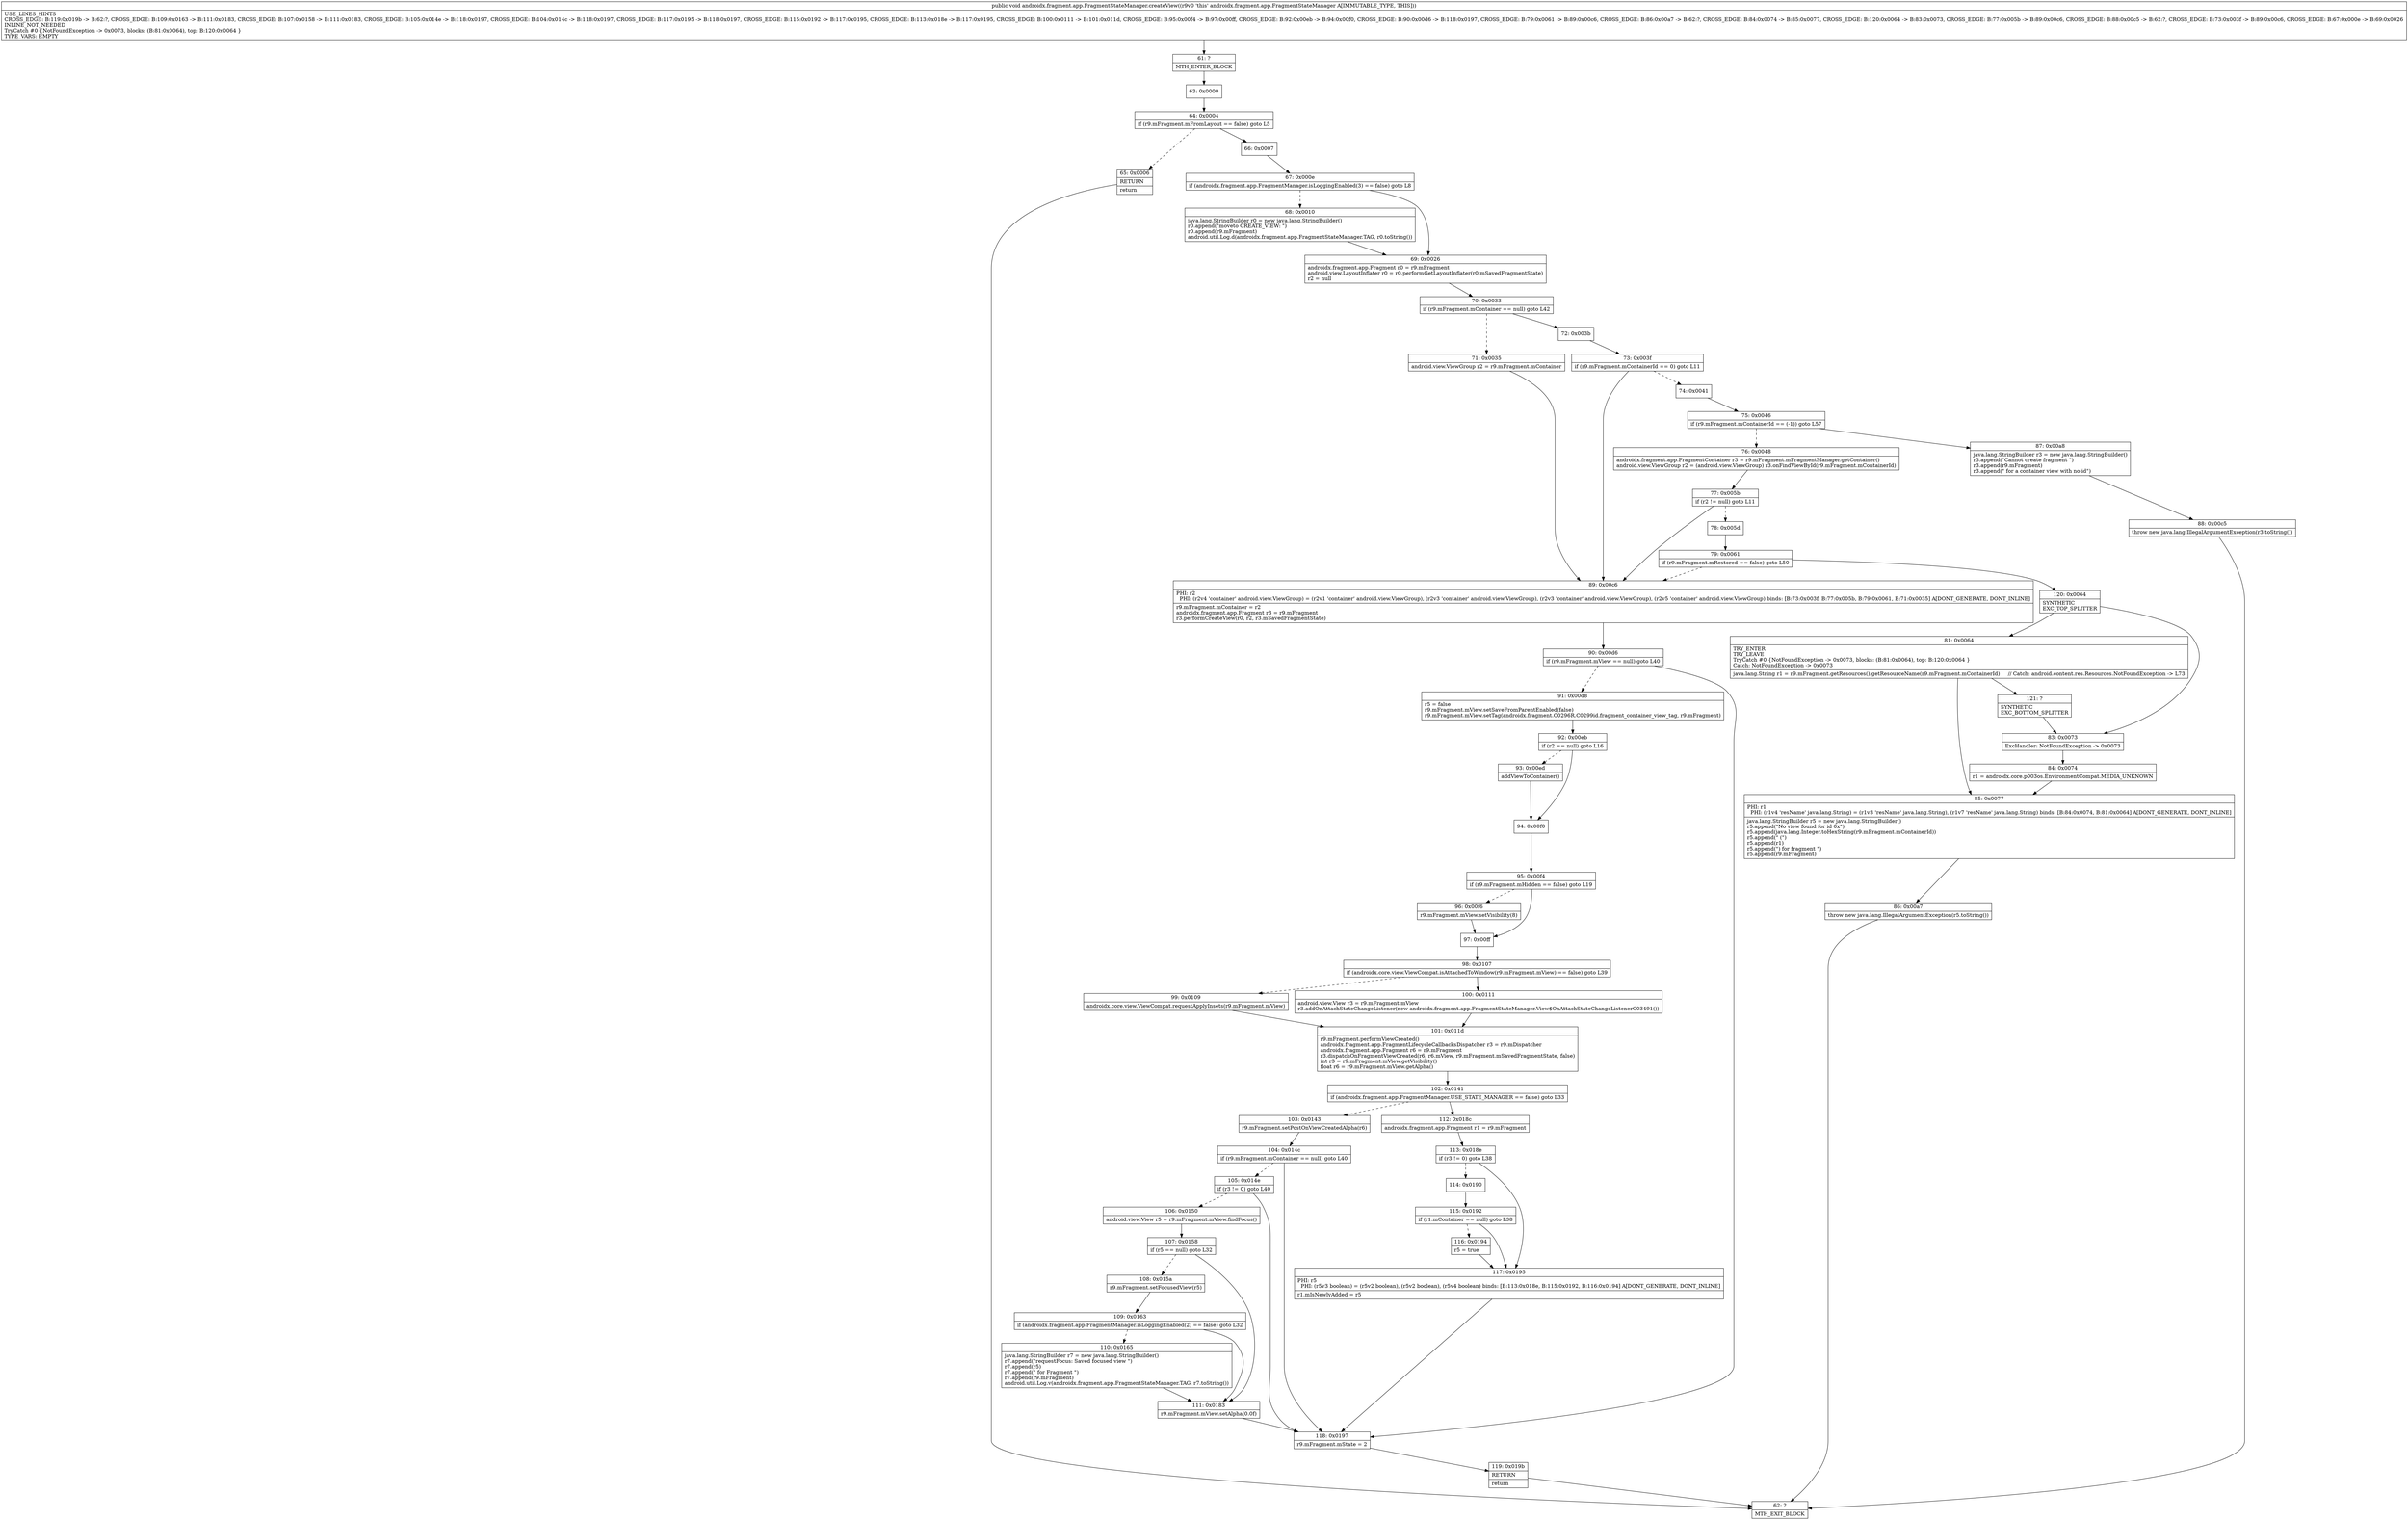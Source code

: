 digraph "CFG forandroidx.fragment.app.FragmentStateManager.createView()V" {
Node_61 [shape=record,label="{61\:\ ?|MTH_ENTER_BLOCK\l}"];
Node_63 [shape=record,label="{63\:\ 0x0000}"];
Node_64 [shape=record,label="{64\:\ 0x0004|if (r9.mFragment.mFromLayout == false) goto L5\l}"];
Node_65 [shape=record,label="{65\:\ 0x0006|RETURN\l|return\l}"];
Node_62 [shape=record,label="{62\:\ ?|MTH_EXIT_BLOCK\l}"];
Node_66 [shape=record,label="{66\:\ 0x0007}"];
Node_67 [shape=record,label="{67\:\ 0x000e|if (androidx.fragment.app.FragmentManager.isLoggingEnabled(3) == false) goto L8\l}"];
Node_68 [shape=record,label="{68\:\ 0x0010|java.lang.StringBuilder r0 = new java.lang.StringBuilder()\lr0.append(\"moveto CREATE_VIEW: \")\lr0.append(r9.mFragment)\landroid.util.Log.d(androidx.fragment.app.FragmentStateManager.TAG, r0.toString())\l}"];
Node_69 [shape=record,label="{69\:\ 0x0026|androidx.fragment.app.Fragment r0 = r9.mFragment\landroid.view.LayoutInflater r0 = r0.performGetLayoutInflater(r0.mSavedFragmentState)\lr2 = null\l}"];
Node_70 [shape=record,label="{70\:\ 0x0033|if (r9.mFragment.mContainer == null) goto L42\l}"];
Node_71 [shape=record,label="{71\:\ 0x0035|android.view.ViewGroup r2 = r9.mFragment.mContainer\l}"];
Node_89 [shape=record,label="{89\:\ 0x00c6|PHI: r2 \l  PHI: (r2v4 'container' android.view.ViewGroup) = (r2v1 'container' android.view.ViewGroup), (r2v3 'container' android.view.ViewGroup), (r2v3 'container' android.view.ViewGroup), (r2v5 'container' android.view.ViewGroup) binds: [B:73:0x003f, B:77:0x005b, B:79:0x0061, B:71:0x0035] A[DONT_GENERATE, DONT_INLINE]\l|r9.mFragment.mContainer = r2\landroidx.fragment.app.Fragment r3 = r9.mFragment\lr3.performCreateView(r0, r2, r3.mSavedFragmentState)\l}"];
Node_90 [shape=record,label="{90\:\ 0x00d6|if (r9.mFragment.mView == null) goto L40\l}"];
Node_91 [shape=record,label="{91\:\ 0x00d8|r5 = false\lr9.mFragment.mView.setSaveFromParentEnabled(false)\lr9.mFragment.mView.setTag(androidx.fragment.C0296R.C0299id.fragment_container_view_tag, r9.mFragment)\l}"];
Node_92 [shape=record,label="{92\:\ 0x00eb|if (r2 == null) goto L16\l}"];
Node_93 [shape=record,label="{93\:\ 0x00ed|addViewToContainer()\l}"];
Node_94 [shape=record,label="{94\:\ 0x00f0}"];
Node_95 [shape=record,label="{95\:\ 0x00f4|if (r9.mFragment.mHidden == false) goto L19\l}"];
Node_96 [shape=record,label="{96\:\ 0x00f6|r9.mFragment.mView.setVisibility(8)\l}"];
Node_97 [shape=record,label="{97\:\ 0x00ff}"];
Node_98 [shape=record,label="{98\:\ 0x0107|if (androidx.core.view.ViewCompat.isAttachedToWindow(r9.mFragment.mView) == false) goto L39\l}"];
Node_99 [shape=record,label="{99\:\ 0x0109|androidx.core.view.ViewCompat.requestApplyInsets(r9.mFragment.mView)\l}"];
Node_101 [shape=record,label="{101\:\ 0x011d|r9.mFragment.performViewCreated()\landroidx.fragment.app.FragmentLifecycleCallbacksDispatcher r3 = r9.mDispatcher\landroidx.fragment.app.Fragment r6 = r9.mFragment\lr3.dispatchOnFragmentViewCreated(r6, r6.mView, r9.mFragment.mSavedFragmentState, false)\lint r3 = r9.mFragment.mView.getVisibility()\lfloat r6 = r9.mFragment.mView.getAlpha()\l}"];
Node_102 [shape=record,label="{102\:\ 0x0141|if (androidx.fragment.app.FragmentManager.USE_STATE_MANAGER == false) goto L33\l}"];
Node_103 [shape=record,label="{103\:\ 0x0143|r9.mFragment.setPostOnViewCreatedAlpha(r6)\l}"];
Node_104 [shape=record,label="{104\:\ 0x014c|if (r9.mFragment.mContainer == null) goto L40\l}"];
Node_105 [shape=record,label="{105\:\ 0x014e|if (r3 != 0) goto L40\l}"];
Node_106 [shape=record,label="{106\:\ 0x0150|android.view.View r5 = r9.mFragment.mView.findFocus()\l}"];
Node_107 [shape=record,label="{107\:\ 0x0158|if (r5 == null) goto L32\l}"];
Node_108 [shape=record,label="{108\:\ 0x015a|r9.mFragment.setFocusedView(r5)\l}"];
Node_109 [shape=record,label="{109\:\ 0x0163|if (androidx.fragment.app.FragmentManager.isLoggingEnabled(2) == false) goto L32\l}"];
Node_110 [shape=record,label="{110\:\ 0x0165|java.lang.StringBuilder r7 = new java.lang.StringBuilder()\lr7.append(\"requestFocus: Saved focused view \")\lr7.append(r5)\lr7.append(\" for Fragment \")\lr7.append(r9.mFragment)\landroid.util.Log.v(androidx.fragment.app.FragmentStateManager.TAG, r7.toString())\l}"];
Node_111 [shape=record,label="{111\:\ 0x0183|r9.mFragment.mView.setAlpha(0.0f)\l}"];
Node_112 [shape=record,label="{112\:\ 0x018c|androidx.fragment.app.Fragment r1 = r9.mFragment\l}"];
Node_113 [shape=record,label="{113\:\ 0x018e|if (r3 != 0) goto L38\l}"];
Node_114 [shape=record,label="{114\:\ 0x0190}"];
Node_115 [shape=record,label="{115\:\ 0x0192|if (r1.mContainer == null) goto L38\l}"];
Node_116 [shape=record,label="{116\:\ 0x0194|r5 = true\l}"];
Node_117 [shape=record,label="{117\:\ 0x0195|PHI: r5 \l  PHI: (r5v3 boolean) = (r5v2 boolean), (r5v2 boolean), (r5v4 boolean) binds: [B:113:0x018e, B:115:0x0192, B:116:0x0194] A[DONT_GENERATE, DONT_INLINE]\l|r1.mIsNewlyAdded = r5\l}"];
Node_100 [shape=record,label="{100\:\ 0x0111|android.view.View r3 = r9.mFragment.mView\lr3.addOnAttachStateChangeListener(new androidx.fragment.app.FragmentStateManager.View$OnAttachStateChangeListenerC03491())\l}"];
Node_118 [shape=record,label="{118\:\ 0x0197|r9.mFragment.mState = 2\l}"];
Node_119 [shape=record,label="{119\:\ 0x019b|RETURN\l|return\l}"];
Node_72 [shape=record,label="{72\:\ 0x003b}"];
Node_73 [shape=record,label="{73\:\ 0x003f|if (r9.mFragment.mContainerId == 0) goto L11\l}"];
Node_74 [shape=record,label="{74\:\ 0x0041}"];
Node_75 [shape=record,label="{75\:\ 0x0046|if (r9.mFragment.mContainerId == (\-1)) goto L57\l}"];
Node_76 [shape=record,label="{76\:\ 0x0048|androidx.fragment.app.FragmentContainer r3 = r9.mFragment.mFragmentManager.getContainer()\landroid.view.ViewGroup r2 = (android.view.ViewGroup) r3.onFindViewById(r9.mFragment.mContainerId)\l}"];
Node_77 [shape=record,label="{77\:\ 0x005b|if (r2 != null) goto L11\l}"];
Node_78 [shape=record,label="{78\:\ 0x005d}"];
Node_79 [shape=record,label="{79\:\ 0x0061|if (r9.mFragment.mRestored == false) goto L50\l}"];
Node_120 [shape=record,label="{120\:\ 0x0064|SYNTHETIC\lEXC_TOP_SPLITTER\l}"];
Node_81 [shape=record,label="{81\:\ 0x0064|TRY_ENTER\lTRY_LEAVE\lTryCatch #0 \{NotFoundException \-\> 0x0073, blocks: (B:81:0x0064), top: B:120:0x0064 \}\lCatch: NotFoundException \-\> 0x0073\l|java.lang.String r1 = r9.mFragment.getResources().getResourceName(r9.mFragment.mContainerId)     \/\/ Catch: android.content.res.Resources.NotFoundException \-\> L73\l}"];
Node_85 [shape=record,label="{85\:\ 0x0077|PHI: r1 \l  PHI: (r1v4 'resName' java.lang.String) = (r1v3 'resName' java.lang.String), (r1v7 'resName' java.lang.String) binds: [B:84:0x0074, B:81:0x0064] A[DONT_GENERATE, DONT_INLINE]\l|java.lang.StringBuilder r5 = new java.lang.StringBuilder()\lr5.append(\"No view found for id 0x\")\lr5.append(java.lang.Integer.toHexString(r9.mFragment.mContainerId))\lr5.append(\" (\")\lr5.append(r1)\lr5.append(\") for fragment \")\lr5.append(r9.mFragment)\l}"];
Node_86 [shape=record,label="{86\:\ 0x00a7|throw new java.lang.IllegalArgumentException(r5.toString())\l}"];
Node_121 [shape=record,label="{121\:\ ?|SYNTHETIC\lEXC_BOTTOM_SPLITTER\l}"];
Node_83 [shape=record,label="{83\:\ 0x0073|ExcHandler: NotFoundException \-\> 0x0073\l}"];
Node_84 [shape=record,label="{84\:\ 0x0074|r1 = androidx.core.p003os.EnvironmentCompat.MEDIA_UNKNOWN\l}"];
Node_87 [shape=record,label="{87\:\ 0x00a8|java.lang.StringBuilder r3 = new java.lang.StringBuilder()\lr3.append(\"Cannot create fragment \")\lr3.append(r9.mFragment)\lr3.append(\" for a container view with no id\")\l}"];
Node_88 [shape=record,label="{88\:\ 0x00c5|throw new java.lang.IllegalArgumentException(r3.toString())\l}"];
MethodNode[shape=record,label="{public void androidx.fragment.app.FragmentStateManager.createView((r9v0 'this' androidx.fragment.app.FragmentStateManager A[IMMUTABLE_TYPE, THIS]))  | USE_LINES_HINTS\lCROSS_EDGE: B:119:0x019b \-\> B:62:?, CROSS_EDGE: B:109:0x0163 \-\> B:111:0x0183, CROSS_EDGE: B:107:0x0158 \-\> B:111:0x0183, CROSS_EDGE: B:105:0x014e \-\> B:118:0x0197, CROSS_EDGE: B:104:0x014c \-\> B:118:0x0197, CROSS_EDGE: B:117:0x0195 \-\> B:118:0x0197, CROSS_EDGE: B:115:0x0192 \-\> B:117:0x0195, CROSS_EDGE: B:113:0x018e \-\> B:117:0x0195, CROSS_EDGE: B:100:0x0111 \-\> B:101:0x011d, CROSS_EDGE: B:95:0x00f4 \-\> B:97:0x00ff, CROSS_EDGE: B:92:0x00eb \-\> B:94:0x00f0, CROSS_EDGE: B:90:0x00d6 \-\> B:118:0x0197, CROSS_EDGE: B:79:0x0061 \-\> B:89:0x00c6, CROSS_EDGE: B:86:0x00a7 \-\> B:62:?, CROSS_EDGE: B:84:0x0074 \-\> B:85:0x0077, CROSS_EDGE: B:120:0x0064 \-\> B:83:0x0073, CROSS_EDGE: B:77:0x005b \-\> B:89:0x00c6, CROSS_EDGE: B:88:0x00c5 \-\> B:62:?, CROSS_EDGE: B:73:0x003f \-\> B:89:0x00c6, CROSS_EDGE: B:67:0x000e \-\> B:69:0x0026\lINLINE_NOT_NEEDED\lTryCatch #0 \{NotFoundException \-\> 0x0073, blocks: (B:81:0x0064), top: B:120:0x0064 \}\lTYPE_VARS: EMPTY\l}"];
MethodNode -> Node_61;Node_61 -> Node_63;
Node_63 -> Node_64;
Node_64 -> Node_65[style=dashed];
Node_64 -> Node_66;
Node_65 -> Node_62;
Node_66 -> Node_67;
Node_67 -> Node_68[style=dashed];
Node_67 -> Node_69;
Node_68 -> Node_69;
Node_69 -> Node_70;
Node_70 -> Node_71[style=dashed];
Node_70 -> Node_72;
Node_71 -> Node_89;
Node_89 -> Node_90;
Node_90 -> Node_91[style=dashed];
Node_90 -> Node_118;
Node_91 -> Node_92;
Node_92 -> Node_93[style=dashed];
Node_92 -> Node_94;
Node_93 -> Node_94;
Node_94 -> Node_95;
Node_95 -> Node_96[style=dashed];
Node_95 -> Node_97;
Node_96 -> Node_97;
Node_97 -> Node_98;
Node_98 -> Node_99[style=dashed];
Node_98 -> Node_100;
Node_99 -> Node_101;
Node_101 -> Node_102;
Node_102 -> Node_103[style=dashed];
Node_102 -> Node_112;
Node_103 -> Node_104;
Node_104 -> Node_105[style=dashed];
Node_104 -> Node_118;
Node_105 -> Node_106[style=dashed];
Node_105 -> Node_118;
Node_106 -> Node_107;
Node_107 -> Node_108[style=dashed];
Node_107 -> Node_111;
Node_108 -> Node_109;
Node_109 -> Node_110[style=dashed];
Node_109 -> Node_111;
Node_110 -> Node_111;
Node_111 -> Node_118;
Node_112 -> Node_113;
Node_113 -> Node_114[style=dashed];
Node_113 -> Node_117;
Node_114 -> Node_115;
Node_115 -> Node_116[style=dashed];
Node_115 -> Node_117;
Node_116 -> Node_117;
Node_117 -> Node_118;
Node_100 -> Node_101;
Node_118 -> Node_119;
Node_119 -> Node_62;
Node_72 -> Node_73;
Node_73 -> Node_74[style=dashed];
Node_73 -> Node_89;
Node_74 -> Node_75;
Node_75 -> Node_76[style=dashed];
Node_75 -> Node_87;
Node_76 -> Node_77;
Node_77 -> Node_78[style=dashed];
Node_77 -> Node_89;
Node_78 -> Node_79;
Node_79 -> Node_89[style=dashed];
Node_79 -> Node_120;
Node_120 -> Node_81;
Node_120 -> Node_83;
Node_81 -> Node_85;
Node_81 -> Node_121;
Node_85 -> Node_86;
Node_86 -> Node_62;
Node_121 -> Node_83;
Node_83 -> Node_84;
Node_84 -> Node_85;
Node_87 -> Node_88;
Node_88 -> Node_62;
}

